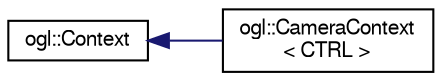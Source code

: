 digraph "Graphical Class Hierarchy"
{
  edge [fontname="FreeSans",fontsize="10",labelfontname="FreeSans",labelfontsize="10"];
  node [fontname="FreeSans",fontsize="10",shape=record];
  rankdir="LR";
  Node0 [label="ogl::Context",height=0.2,width=0.4,color="black", fillcolor="white", style="filled",URL="$classogl_1_1_context.html",tooltip="Abstraction of a rendering context/viewport that displays renderings. "];
  Node0 -> Node1 [dir="back",color="midnightblue",fontsize="10",style="solid",fontname="FreeSans"];
  Node1 [label="ogl::CameraContext\l\< CTRL \>",height=0.2,width=0.4,color="black", fillcolor="white", style="filled",URL="$classogl_1_1_camera_context.html",tooltip="A simple context that does some of the common annoying work. "];
}
